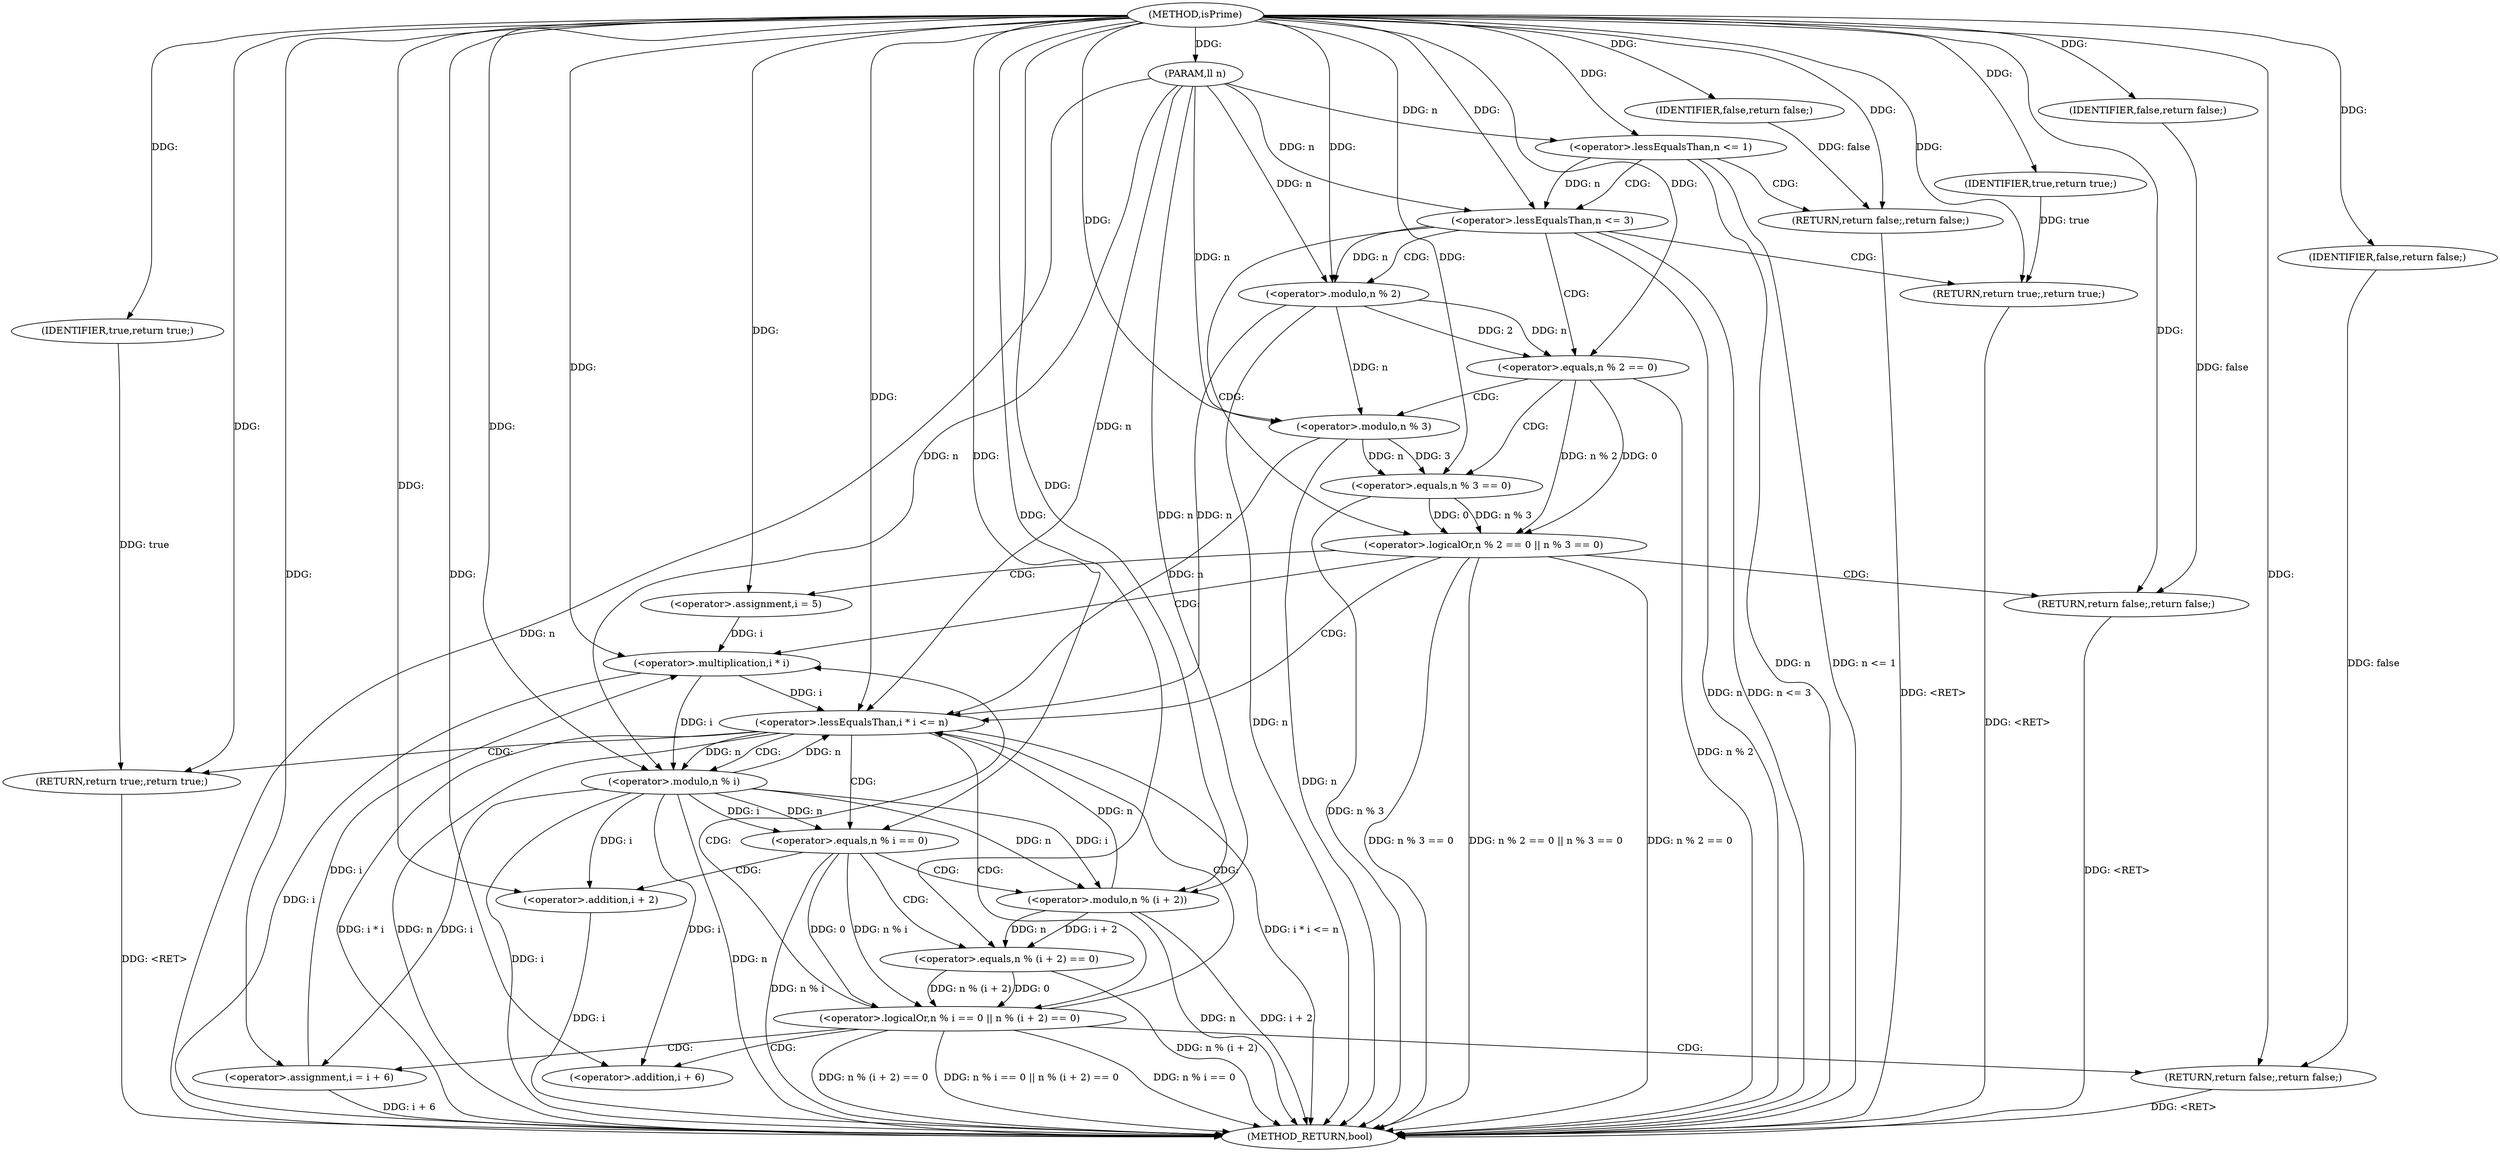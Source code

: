 digraph "isPrime" {  
"1000228" [label = "(METHOD,isPrime)" ]
"1000295" [label = "(METHOD_RETURN,bool)" ]
"1000229" [label = "(PARAM,ll n)" ]
"1000293" [label = "(RETURN,return true;,return true;)" ]
"1000232" [label = "(<operator>.lessEqualsThan,n <= 1)" ]
"1000239" [label = "(<operator>.lessEqualsThan,n <= 3)" ]
"1000246" [label = "(<operator>.logicalOr,n % 2 == 0 || n % 3 == 0)" ]
"1000262" [label = "(<operator>.assignment,i = 5)" ]
"1000265" [label = "(<operator>.lessEqualsThan,i * i <= n)" ]
"1000270" [label = "(<operator>.assignment,i = i + 6)" ]
"1000294" [label = "(IDENTIFIER,true,return true;)" ]
"1000236" [label = "(RETURN,return false;,return false;)" ]
"1000243" [label = "(RETURN,return true;,return true;)" ]
"1000258" [label = "(RETURN,return false;,return false;)" ]
"1000237" [label = "(IDENTIFIER,false,return false;)" ]
"1000244" [label = "(IDENTIFIER,true,return true;)" ]
"1000247" [label = "(<operator>.equals,n % 2 == 0)" ]
"1000252" [label = "(<operator>.equals,n % 3 == 0)" ]
"1000259" [label = "(IDENTIFIER,false,return false;)" ]
"1000266" [label = "(<operator>.multiplication,i * i)" ]
"1000272" [label = "(<operator>.addition,i + 6)" ]
"1000277" [label = "(<operator>.logicalOr,n % i == 0 || n % (i + 2) == 0)" ]
"1000248" [label = "(<operator>.modulo,n % 2)" ]
"1000253" [label = "(<operator>.modulo,n % 3)" ]
"1000291" [label = "(RETURN,return false;,return false;)" ]
"1000278" [label = "(<operator>.equals,n % i == 0)" ]
"1000283" [label = "(<operator>.equals,n % (i + 2) == 0)" ]
"1000292" [label = "(IDENTIFIER,false,return false;)" ]
"1000279" [label = "(<operator>.modulo,n % i)" ]
"1000284" [label = "(<operator>.modulo,n % (i + 2))" ]
"1000286" [label = "(<operator>.addition,i + 2)" ]
  "1000243" -> "1000295"  [ label = "DDG: <RET>"] 
  "1000229" -> "1000295"  [ label = "DDG: n"] 
  "1000232" -> "1000295"  [ label = "DDG: n"] 
  "1000232" -> "1000295"  [ label = "DDG: n <= 1"] 
  "1000239" -> "1000295"  [ label = "DDG: n"] 
  "1000239" -> "1000295"  [ label = "DDG: n <= 3"] 
  "1000248" -> "1000295"  [ label = "DDG: n"] 
  "1000247" -> "1000295"  [ label = "DDG: n % 2"] 
  "1000246" -> "1000295"  [ label = "DDG: n % 2 == 0"] 
  "1000253" -> "1000295"  [ label = "DDG: n"] 
  "1000252" -> "1000295"  [ label = "DDG: n % 3"] 
  "1000246" -> "1000295"  [ label = "DDG: n % 3 == 0"] 
  "1000246" -> "1000295"  [ label = "DDG: n % 2 == 0 || n % 3 == 0"] 
  "1000266" -> "1000295"  [ label = "DDG: i"] 
  "1000265" -> "1000295"  [ label = "DDG: i * i"] 
  "1000265" -> "1000295"  [ label = "DDG: n"] 
  "1000265" -> "1000295"  [ label = "DDG: i * i <= n"] 
  "1000279" -> "1000295"  [ label = "DDG: n"] 
  "1000279" -> "1000295"  [ label = "DDG: i"] 
  "1000278" -> "1000295"  [ label = "DDG: n % i"] 
  "1000277" -> "1000295"  [ label = "DDG: n % i == 0"] 
  "1000284" -> "1000295"  [ label = "DDG: n"] 
  "1000286" -> "1000295"  [ label = "DDG: i"] 
  "1000284" -> "1000295"  [ label = "DDG: i + 2"] 
  "1000283" -> "1000295"  [ label = "DDG: n % (i + 2)"] 
  "1000277" -> "1000295"  [ label = "DDG: n % (i + 2) == 0"] 
  "1000277" -> "1000295"  [ label = "DDG: n % i == 0 || n % (i + 2) == 0"] 
  "1000270" -> "1000295"  [ label = "DDG: i + 6"] 
  "1000236" -> "1000295"  [ label = "DDG: <RET>"] 
  "1000258" -> "1000295"  [ label = "DDG: <RET>"] 
  "1000291" -> "1000295"  [ label = "DDG: <RET>"] 
  "1000293" -> "1000295"  [ label = "DDG: <RET>"] 
  "1000228" -> "1000229"  [ label = "DDG: "] 
  "1000294" -> "1000293"  [ label = "DDG: true"] 
  "1000228" -> "1000293"  [ label = "DDG: "] 
  "1000228" -> "1000262"  [ label = "DDG: "] 
  "1000279" -> "1000270"  [ label = "DDG: i"] 
  "1000228" -> "1000270"  [ label = "DDG: "] 
  "1000228" -> "1000294"  [ label = "DDG: "] 
  "1000229" -> "1000232"  [ label = "DDG: n"] 
  "1000228" -> "1000232"  [ label = "DDG: "] 
  "1000237" -> "1000236"  [ label = "DDG: false"] 
  "1000228" -> "1000236"  [ label = "DDG: "] 
  "1000232" -> "1000239"  [ label = "DDG: n"] 
  "1000229" -> "1000239"  [ label = "DDG: n"] 
  "1000228" -> "1000239"  [ label = "DDG: "] 
  "1000244" -> "1000243"  [ label = "DDG: true"] 
  "1000228" -> "1000243"  [ label = "DDG: "] 
  "1000247" -> "1000246"  [ label = "DDG: n % 2"] 
  "1000247" -> "1000246"  [ label = "DDG: 0"] 
  "1000252" -> "1000246"  [ label = "DDG: 0"] 
  "1000252" -> "1000246"  [ label = "DDG: n % 3"] 
  "1000259" -> "1000258"  [ label = "DDG: false"] 
  "1000228" -> "1000258"  [ label = "DDG: "] 
  "1000266" -> "1000265"  [ label = "DDG: i"] 
  "1000248" -> "1000265"  [ label = "DDG: n"] 
  "1000253" -> "1000265"  [ label = "DDG: n"] 
  "1000279" -> "1000265"  [ label = "DDG: n"] 
  "1000284" -> "1000265"  [ label = "DDG: n"] 
  "1000229" -> "1000265"  [ label = "DDG: n"] 
  "1000228" -> "1000265"  [ label = "DDG: "] 
  "1000228" -> "1000237"  [ label = "DDG: "] 
  "1000228" -> "1000244"  [ label = "DDG: "] 
  "1000248" -> "1000247"  [ label = "DDG: 2"] 
  "1000248" -> "1000247"  [ label = "DDG: n"] 
  "1000228" -> "1000247"  [ label = "DDG: "] 
  "1000253" -> "1000252"  [ label = "DDG: 3"] 
  "1000253" -> "1000252"  [ label = "DDG: n"] 
  "1000228" -> "1000252"  [ label = "DDG: "] 
  "1000228" -> "1000259"  [ label = "DDG: "] 
  "1000262" -> "1000266"  [ label = "DDG: i"] 
  "1000270" -> "1000266"  [ label = "DDG: i"] 
  "1000228" -> "1000266"  [ label = "DDG: "] 
  "1000279" -> "1000272"  [ label = "DDG: i"] 
  "1000228" -> "1000272"  [ label = "DDG: "] 
  "1000239" -> "1000248"  [ label = "DDG: n"] 
  "1000229" -> "1000248"  [ label = "DDG: n"] 
  "1000228" -> "1000248"  [ label = "DDG: "] 
  "1000248" -> "1000253"  [ label = "DDG: n"] 
  "1000229" -> "1000253"  [ label = "DDG: n"] 
  "1000228" -> "1000253"  [ label = "DDG: "] 
  "1000278" -> "1000277"  [ label = "DDG: 0"] 
  "1000278" -> "1000277"  [ label = "DDG: n % i"] 
  "1000283" -> "1000277"  [ label = "DDG: n % (i + 2)"] 
  "1000283" -> "1000277"  [ label = "DDG: 0"] 
  "1000292" -> "1000291"  [ label = "DDG: false"] 
  "1000228" -> "1000291"  [ label = "DDG: "] 
  "1000279" -> "1000278"  [ label = "DDG: i"] 
  "1000279" -> "1000278"  [ label = "DDG: n"] 
  "1000228" -> "1000278"  [ label = "DDG: "] 
  "1000284" -> "1000283"  [ label = "DDG: i + 2"] 
  "1000284" -> "1000283"  [ label = "DDG: n"] 
  "1000228" -> "1000283"  [ label = "DDG: "] 
  "1000228" -> "1000292"  [ label = "DDG: "] 
  "1000265" -> "1000279"  [ label = "DDG: n"] 
  "1000229" -> "1000279"  [ label = "DDG: n"] 
  "1000228" -> "1000279"  [ label = "DDG: "] 
  "1000266" -> "1000279"  [ label = "DDG: i"] 
  "1000279" -> "1000284"  [ label = "DDG: n"] 
  "1000229" -> "1000284"  [ label = "DDG: n"] 
  "1000228" -> "1000284"  [ label = "DDG: "] 
  "1000279" -> "1000284"  [ label = "DDG: i"] 
  "1000279" -> "1000286"  [ label = "DDG: i"] 
  "1000228" -> "1000286"  [ label = "DDG: "] 
  "1000232" -> "1000239"  [ label = "CDG: "] 
  "1000232" -> "1000236"  [ label = "CDG: "] 
  "1000239" -> "1000247"  [ label = "CDG: "] 
  "1000239" -> "1000246"  [ label = "CDG: "] 
  "1000239" -> "1000243"  [ label = "CDG: "] 
  "1000239" -> "1000248"  [ label = "CDG: "] 
  "1000246" -> "1000258"  [ label = "CDG: "] 
  "1000246" -> "1000265"  [ label = "CDG: "] 
  "1000246" -> "1000266"  [ label = "CDG: "] 
  "1000246" -> "1000262"  [ label = "CDG: "] 
  "1000265" -> "1000293"  [ label = "CDG: "] 
  "1000265" -> "1000277"  [ label = "CDG: "] 
  "1000265" -> "1000278"  [ label = "CDG: "] 
  "1000265" -> "1000279"  [ label = "CDG: "] 
  "1000247" -> "1000253"  [ label = "CDG: "] 
  "1000247" -> "1000252"  [ label = "CDG: "] 
  "1000277" -> "1000265"  [ label = "CDG: "] 
  "1000277" -> "1000291"  [ label = "CDG: "] 
  "1000277" -> "1000266"  [ label = "CDG: "] 
  "1000277" -> "1000272"  [ label = "CDG: "] 
  "1000277" -> "1000270"  [ label = "CDG: "] 
  "1000278" -> "1000286"  [ label = "CDG: "] 
  "1000278" -> "1000283"  [ label = "CDG: "] 
  "1000278" -> "1000284"  [ label = "CDG: "] 
}
